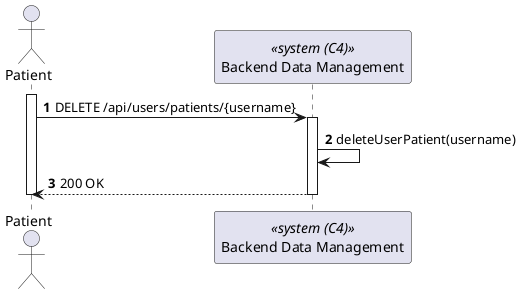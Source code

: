 @startuml process-view
autonumber

actor "Patient" as Patient
participant BackendDataManagement as "Backend Data Management" <<system (C4)>>

activate Patient
    Patient -> BackendDataManagement : DELETE /api/users/patients/{username}
    activate BackendDataManagement

        BackendDataManagement -> BackendDataManagement : deleteUserPatient(username)

        Patient <-- BackendDataManagement : 200 OK
    deactivate BackendDataManagement

deactivate Patient

@enduml